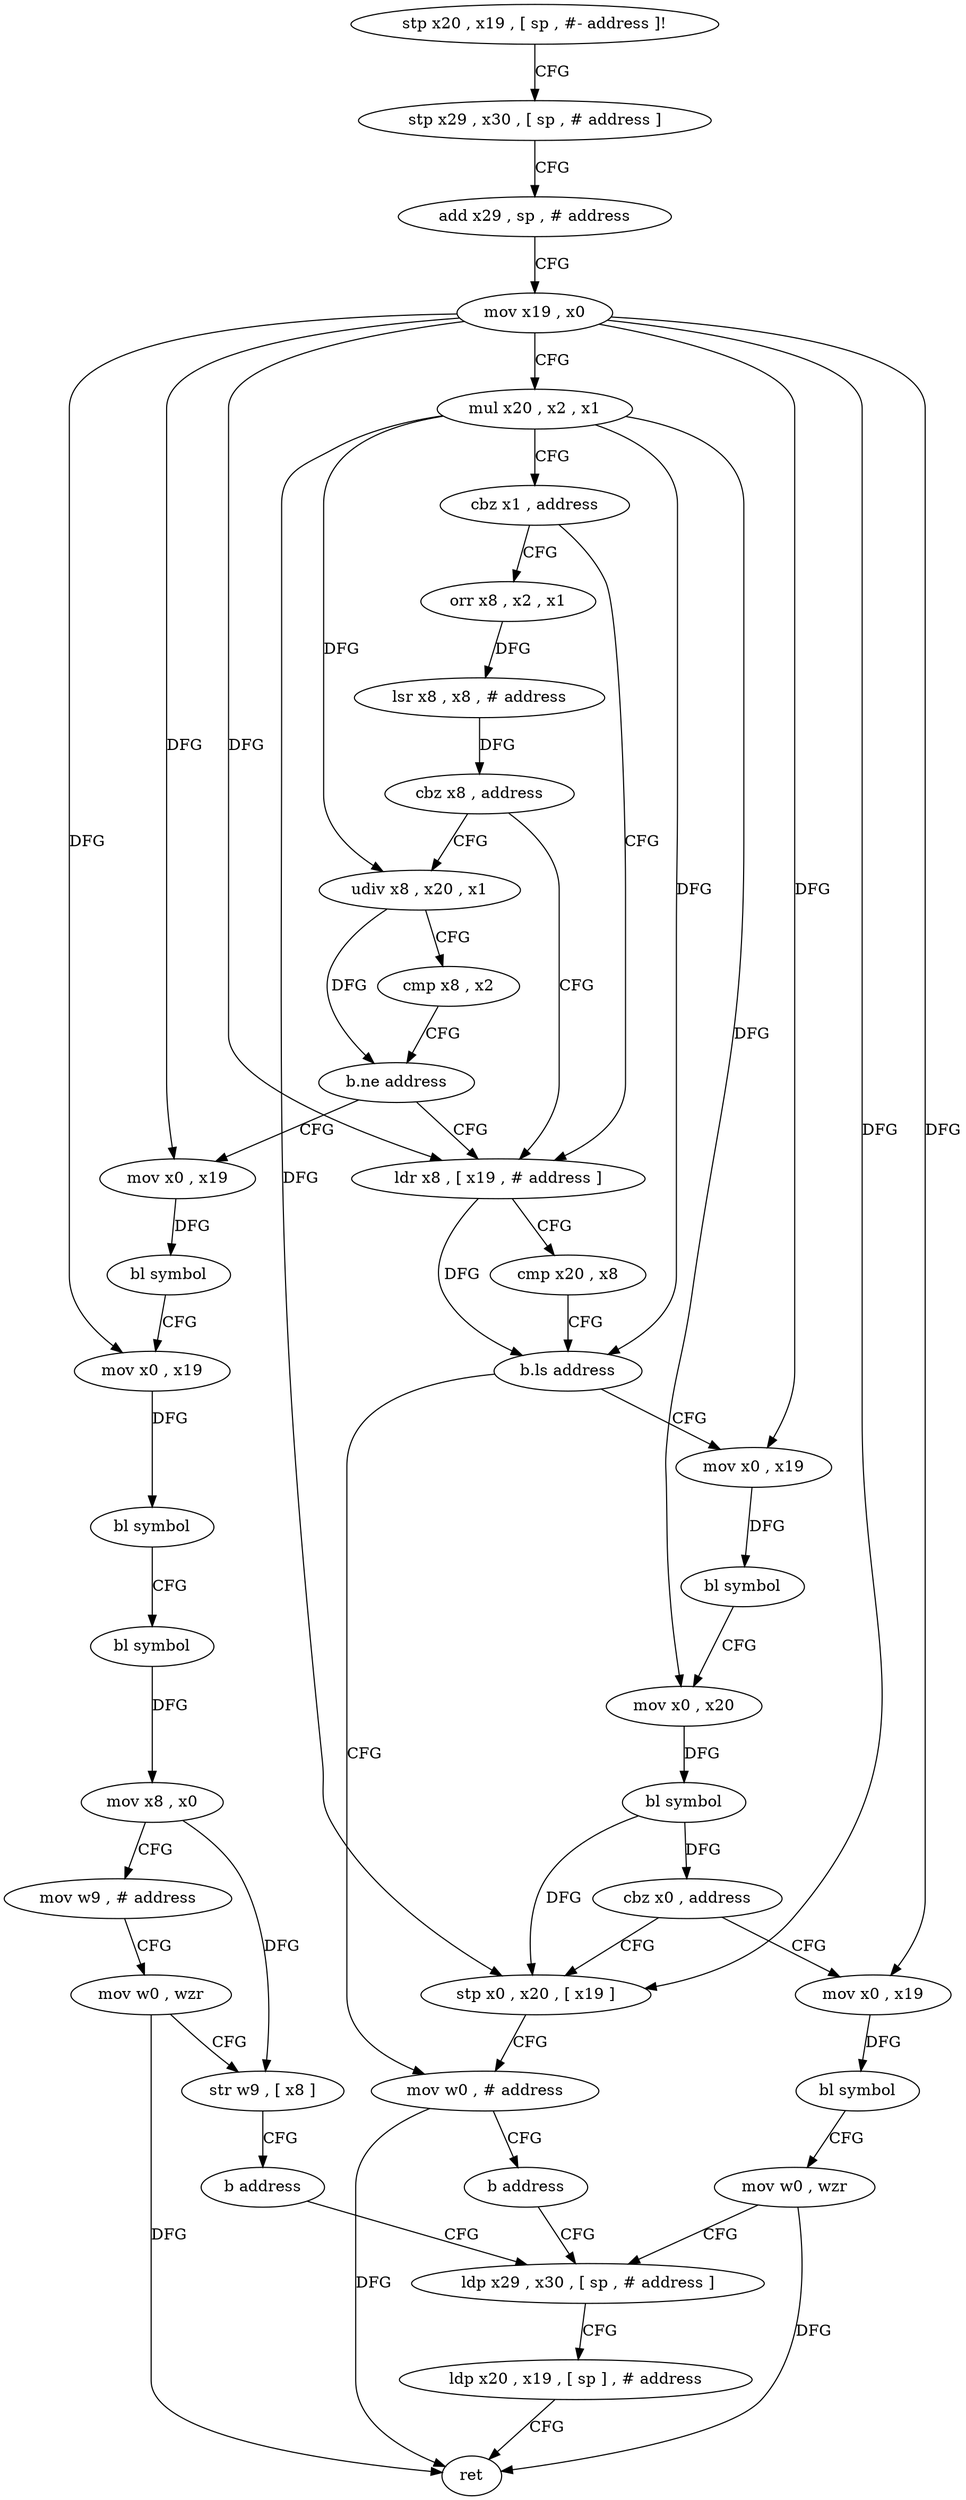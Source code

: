 digraph "func" {
"239288" [label = "stp x20 , x19 , [ sp , #- address ]!" ]
"239292" [label = "stp x29 , x30 , [ sp , # address ]" ]
"239296" [label = "add x29 , sp , # address" ]
"239300" [label = "mov x19 , x0" ]
"239304" [label = "mul x20 , x2 , x1" ]
"239308" [label = "cbz x1 , address" ]
"239336" [label = "ldr x8 , [ x19 , # address ]" ]
"239312" [label = "orr x8 , x2 , x1" ]
"239340" [label = "cmp x20 , x8" ]
"239344" [label = "b.ls address" ]
"239372" [label = "mov w0 , # address" ]
"239348" [label = "mov x0 , x19" ]
"239316" [label = "lsr x8 , x8 , # address" ]
"239320" [label = "cbz x8 , address" ]
"239324" [label = "udiv x8 , x20 , x1" ]
"239376" [label = "b address" ]
"239432" [label = "ldp x29 , x30 , [ sp , # address ]" ]
"239352" [label = "bl symbol" ]
"239356" [label = "mov x0 , x20" ]
"239360" [label = "bl symbol" ]
"239364" [label = "cbz x0 , address" ]
"239420" [label = "mov x0 , x19" ]
"239368" [label = "stp x0 , x20 , [ x19 ]" ]
"239328" [label = "cmp x8 , x2" ]
"239332" [label = "b.ne address" ]
"239380" [label = "mov x0 , x19" ]
"239436" [label = "ldp x20 , x19 , [ sp ] , # address" ]
"239440" [label = "ret" ]
"239424" [label = "bl symbol" ]
"239428" [label = "mov w0 , wzr" ]
"239384" [label = "bl symbol" ]
"239388" [label = "mov x0 , x19" ]
"239392" [label = "bl symbol" ]
"239396" [label = "bl symbol" ]
"239400" [label = "mov x8 , x0" ]
"239404" [label = "mov w9 , # address" ]
"239408" [label = "mov w0 , wzr" ]
"239412" [label = "str w9 , [ x8 ]" ]
"239416" [label = "b address" ]
"239288" -> "239292" [ label = "CFG" ]
"239292" -> "239296" [ label = "CFG" ]
"239296" -> "239300" [ label = "CFG" ]
"239300" -> "239304" [ label = "CFG" ]
"239300" -> "239336" [ label = "DFG" ]
"239300" -> "239348" [ label = "DFG" ]
"239300" -> "239420" [ label = "DFG" ]
"239300" -> "239368" [ label = "DFG" ]
"239300" -> "239380" [ label = "DFG" ]
"239300" -> "239388" [ label = "DFG" ]
"239304" -> "239308" [ label = "CFG" ]
"239304" -> "239344" [ label = "DFG" ]
"239304" -> "239356" [ label = "DFG" ]
"239304" -> "239324" [ label = "DFG" ]
"239304" -> "239368" [ label = "DFG" ]
"239308" -> "239336" [ label = "CFG" ]
"239308" -> "239312" [ label = "CFG" ]
"239336" -> "239340" [ label = "CFG" ]
"239336" -> "239344" [ label = "DFG" ]
"239312" -> "239316" [ label = "DFG" ]
"239340" -> "239344" [ label = "CFG" ]
"239344" -> "239372" [ label = "CFG" ]
"239344" -> "239348" [ label = "CFG" ]
"239372" -> "239376" [ label = "CFG" ]
"239372" -> "239440" [ label = "DFG" ]
"239348" -> "239352" [ label = "DFG" ]
"239316" -> "239320" [ label = "DFG" ]
"239320" -> "239336" [ label = "CFG" ]
"239320" -> "239324" [ label = "CFG" ]
"239324" -> "239328" [ label = "CFG" ]
"239324" -> "239332" [ label = "DFG" ]
"239376" -> "239432" [ label = "CFG" ]
"239432" -> "239436" [ label = "CFG" ]
"239352" -> "239356" [ label = "CFG" ]
"239356" -> "239360" [ label = "DFG" ]
"239360" -> "239364" [ label = "DFG" ]
"239360" -> "239368" [ label = "DFG" ]
"239364" -> "239420" [ label = "CFG" ]
"239364" -> "239368" [ label = "CFG" ]
"239420" -> "239424" [ label = "DFG" ]
"239368" -> "239372" [ label = "CFG" ]
"239328" -> "239332" [ label = "CFG" ]
"239332" -> "239380" [ label = "CFG" ]
"239332" -> "239336" [ label = "CFG" ]
"239380" -> "239384" [ label = "DFG" ]
"239436" -> "239440" [ label = "CFG" ]
"239424" -> "239428" [ label = "CFG" ]
"239428" -> "239432" [ label = "CFG" ]
"239428" -> "239440" [ label = "DFG" ]
"239384" -> "239388" [ label = "CFG" ]
"239388" -> "239392" [ label = "DFG" ]
"239392" -> "239396" [ label = "CFG" ]
"239396" -> "239400" [ label = "DFG" ]
"239400" -> "239404" [ label = "CFG" ]
"239400" -> "239412" [ label = "DFG" ]
"239404" -> "239408" [ label = "CFG" ]
"239408" -> "239412" [ label = "CFG" ]
"239408" -> "239440" [ label = "DFG" ]
"239412" -> "239416" [ label = "CFG" ]
"239416" -> "239432" [ label = "CFG" ]
}
